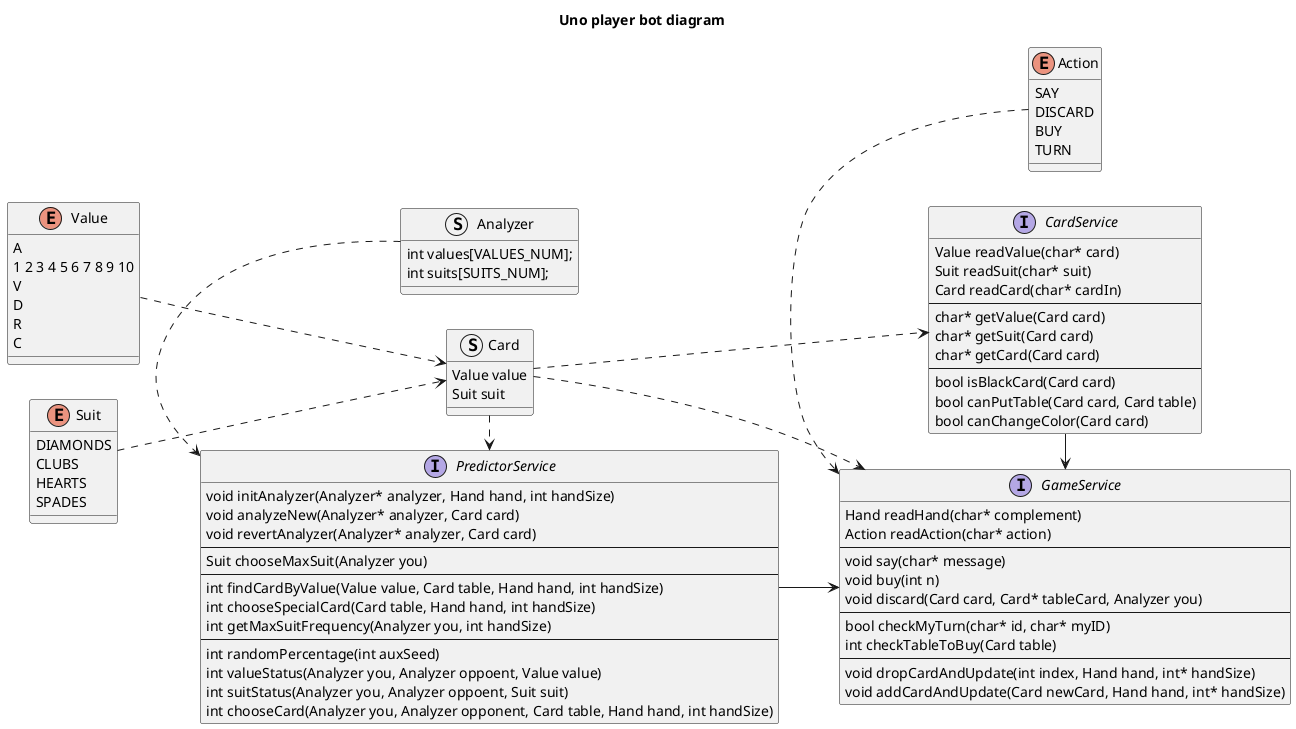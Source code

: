 @startuml structure
title Uno player bot diagram
left to right direction

enum Value {
    A
    1 2 3 4 5 6 7 8 9 10
    V
    D
    R
    C
}

enum Suit {
    DIAMONDS
    CLUBS
    HEARTS
    SPADES
}

struct Card {
    Value value
    Suit suit
}

enum Action {
    SAY
    DISCARD
    BUY
    TURN
}

interface CardService {
    Value readValue(char* card)
    Suit readSuit(char* suit)
    Card readCard(char* cardIn)
    --
    char* getValue(Card card)
    char* getSuit(Card card)
    char* getCard(Card card)
    --
    bool isBlackCard(Card card)
    bool canPutTable(Card card, Card table)
    bool canChangeColor(Card card)
}

interface GameService {
    Hand readHand(char* complement)
    Action readAction(char* action)
    --
    void say(char* message)
    void buy(int n)
    void discard(Card card, Card* tableCard, Analyzer you)
    --
    bool checkMyTurn(char* id, char* myID)
    int checkTableToBuy(Card table)
    --
    void dropCardAndUpdate(int index, Hand hand, int* handSize)
    void addCardAndUpdate(Card newCard, Hand hand, int* handSize)
}

struct Analyzer {
    int values[VALUES_NUM];
    int suits[SUITS_NUM];
}

interface PredictorService {
    void initAnalyzer(Analyzer* analyzer, Hand hand, int handSize)
    void analyzeNew(Analyzer* analyzer, Card card)
    void revertAnalyzer(Analyzer* analyzer, Card card)
    --
    Suit chooseMaxSuit(Analyzer you)
    --
    int findCardByValue(Value value, Card table, Hand hand, int handSize)
    int chooseSpecialCard(Card table, Hand hand, int handSize)
    int getMaxSuitFrequency(Analyzer you, int handSize)
    --
    int randomPercentage(int auxSeed)
    int valueStatus(Analyzer you, Analyzer oppoent, Value value)
    int suitStatus(Analyzer you, Analyzer oppoent, Suit suit)
    int chooseCard(Analyzer you, Analyzer opponent, Card table, Hand hand, int handSize)
}

Value ..> Card
Suit ..> Card

Card .> CardService

Card .> GameService
CardService -> GameService
Action .> GameService

Analyzer .> PredictorService
Card .> PredictorService

PredictorService --> GameService

@enduml